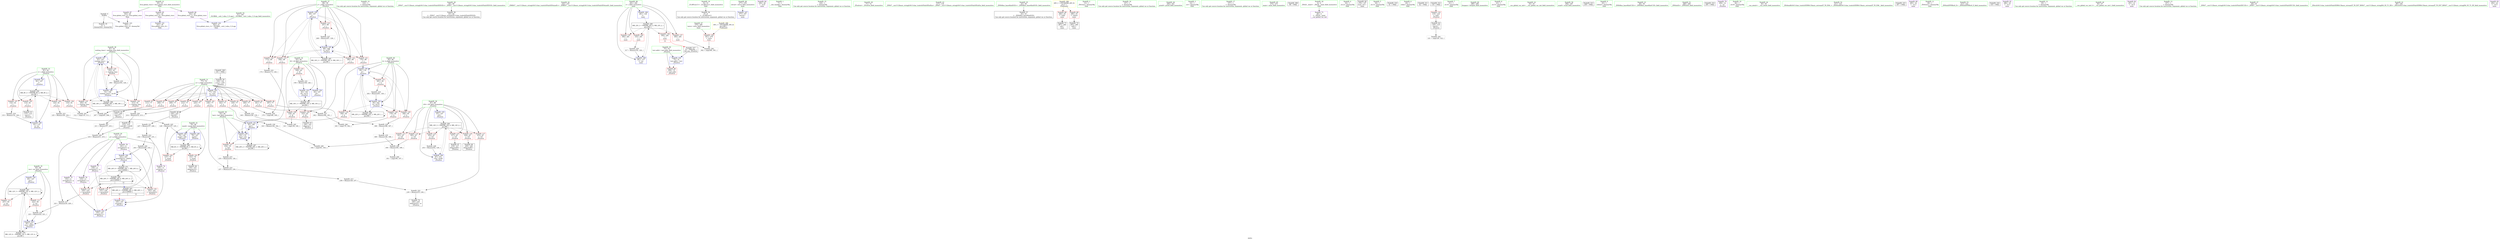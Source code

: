 digraph "SVFG" {
	label="SVFG";

	Node0x55a5a6b3cff0 [shape=record,color=grey,label="{NodeID: 0\nNullPtr}"];
	Node0x55a5a6b3cff0 -> Node0x55a5a6b5f300[style=solid];
	Node0x55a5a6b3cff0 -> Node0x55a5a6b64c50[style=solid];
	Node0x55a5a6b79730 [shape=record,color=black,label="{NodeID: 263\nMR_12V_3 = PHI(MR_12V_4, MR_12V_2, )\npts\{86 \}\n}"];
	Node0x55a5a6b79730 -> Node0x55a5a6b5e840[style=dashed];
	Node0x55a5a6b79730 -> Node0x55a5a6b5e910[style=dashed];
	Node0x55a5a6b79730 -> Node0x55a5a6b65cc0[style=dashed];
	Node0x55a5a6b79730 -> Node0x55a5a6b79730[style=dashed];
	Node0x55a5a6b79730 -> Node0x55a5a6b7be30[style=dashed];
	Node0x55a5a6b5dce0 [shape=record,color=red,label="{NodeID: 97\n206\<--77\n\<--n\n_Z5solvei\n}"];
	Node0x55a5a6b5dce0 -> Node0x55a5a6b6c6b0[style=solid];
	Node0x55a5a6b5bd60 [shape=record,color=green,label="{NodeID: 14\n122\<--1\n\<--dummyObj\nCan only get source location for instruction, argument, global var or function.}"];
	Node0x55a5a6b5e840 [shape=record,color=red,label="{NodeID: 111\n222\<--85\n\<--res\n_Z5solvei\n}"];
	Node0x55a5a6b5e840 -> Node0x55a5a6b69e30[style=solid];
	Node0x55a5a6b5ca80 [shape=record,color=green,label="{NodeID: 28\n64\<--68\n_ZNSt7__cxx1112basic_stringIcSt11char_traitsIcESaIcEED1Ev\<--_ZNSt7__cxx1112basic_stringIcSt11char_traitsIcESaIcEED1Ev_field_insensitive\n}"];
	Node0x55a5a6b5ca80 -> Node0x55a5a6b5f600[style=solid];
	Node0x55a5a6b63d50 [shape=record,color=red,label="{NodeID: 125\n205\<--91\n\<--waiting_time\n_Z5solvei\n}"];
	Node0x55a5a6b63d50 -> Node0x55a5a6b6c6b0[style=solid];
	Node0x55a5a6b5d670 [shape=record,color=green,label="{NodeID: 42\n102\<--103\n_ZNKSt7__cxx1112basic_stringIcSt11char_traitsIcESaIcEE4sizeEv\<--_ZNKSt7__cxx1112basic_stringIcSt11char_traitsIcESaIcEE4sizeEv_field_insensitive\n}"];
	Node0x55a5a6b6a730 [shape=record,color=grey,label="{NodeID: 222\n239 = Binary(233, 238, )\n}"];
	Node0x55a5a6b6a730 -> Node0x55a5a6b5fff0[style=solid];
	Node0x55a5a6b648b0 [shape=record,color=red,label="{NodeID: 139\n306\<--281\n\<--i\nmain\n}"];
	Node0x55a5a6b5f400 [shape=record,color=black,label="{NodeID: 56\n9\<--8\n\<--_Z1sB5cxx11\nCan only get source location for instruction, argument, global var or function.}"];
	Node0x55a5a6b6bc30 [shape=record,color=grey,label="{NodeID: 236\n190 = Binary(185, 189, )\n}"];
	Node0x55a5a6b6bc30 -> Node0x55a5a6b6c830[style=solid];
	Node0x55a5a6b654a0 [shape=record,color=blue,label="{NodeID: 153\n155\<--157\narrayidx15\<--\n_Z5solvei\n}"];
	Node0x55a5a6b654a0 -> Node0x55a5a6b7bd40[style=dashed];
	Node0x55a5a6b5fff0 [shape=record,color=black,label="{NodeID: 70\n240\<--239\nidxprom52\<--or\n_Z5solvei\n}"];
	Node0x55a5a6b75630 [shape=record,color=black,label="{NodeID: 250\nMR_8V_3 = PHI(MR_8V_4, MR_8V_2, )\npts\{82 \}\n}"];
	Node0x55a5a6b75630 -> Node0x55a5a6b5e290[style=dashed];
	Node0x55a5a6b75630 -> Node0x55a5a6b5e360[style=dashed];
	Node0x55a5a6b75630 -> Node0x55a5a6b5e430[style=dashed];
	Node0x55a5a6b75630 -> Node0x55a5a6b5e500[style=dashed];
	Node0x55a5a6b75630 -> Node0x55a5a6b65160[style=dashed];
	Node0x55a5a6b66000 [shape=record,color=blue,label="{NodeID: 167\n277\<--107\nretval\<--\nmain\n}"];
	Node0x55a5a6b60b50 [shape=record,color=purple,label="{NodeID: 84\n294\<--26\n\<--.str.6\nmain\n}"];
	Node0x55a5a6b4cbb0 [shape=record,color=green,label="{NodeID: 1\n7\<--1\n__dso_handle\<--dummyObj\nGlob }"];
	Node0x55a5a6b79c30 [shape=record,color=black,label="{NodeID: 264\nMR_14V_3 = PHI(MR_14V_4, MR_14V_2, )\npts\{88 \}\n}"];
	Node0x55a5a6b79c30 -> Node0x55a5a6b5e9e0[style=dashed];
	Node0x55a5a6b79c30 -> Node0x55a5a6b5eab0[style=dashed];
	Node0x55a5a6b79c30 -> Node0x55a5a6b5eb80[style=dashed];
	Node0x55a5a6b79c30 -> Node0x55a5a6b63600[style=dashed];
	Node0x55a5a6b79c30 -> Node0x55a5a6b636d0[style=dashed];
	Node0x55a5a6b79c30 -> Node0x55a5a6b637a0[style=dashed];
	Node0x55a5a6b79c30 -> Node0x55a5a6b65f30[style=dashed];
	Node0x55a5a6b5ddb0 [shape=record,color=red,label="{NodeID: 98\n209\<--77\n\<--n\n_Z5solvei\n}"];
	Node0x55a5a6b5ddb0 -> Node0x55a5a6b5fbe0[style=solid];
	Node0x55a5a6b5bdf0 [shape=record,color=green,label="{NodeID: 15\n126\<--1\n\<--dummyObj\nCan only get source location for instruction, argument, global var or function.}"];
	Node0x55a5a6b5e910 [shape=record,color=red,label="{NodeID: 112\n257\<--85\n\<--res\n_Z5solvei\n}"];
	Node0x55a5a6b5cb80 [shape=record,color=green,label="{NodeID: 29\n71\<--72\n_Z5solvei\<--_Z5solvei_field_insensitive\n}"];
	Node0x55a5a6b63e20 [shape=record,color=red,label="{NodeID: 126\n213\<--91\n\<--waiting_time\n_Z5solvei\n}"];
	Node0x55a5a6b63e20 -> Node0x55a5a6b6a430[style=solid];
	Node0x55a5a6b5d770 [shape=record,color=green,label="{NodeID: 43\n117\<--118\n_ZNSt7__cxx1112basic_stringIcSt11char_traitsIcESaIcEEixEm\<--_ZNSt7__cxx1112basic_stringIcSt11char_traitsIcESaIcEEixEm_field_insensitive\n}"];
	Node0x55a5a6b6a8b0 [shape=record,color=grey,label="{NodeID: 223\n125 = Binary(126, 124, )\n}"];
	Node0x55a5a6b6a8b0 -> Node0x55a5a6b6abb0[style=solid];
	Node0x55a5a6b64980 [shape=record,color=red,label="{NodeID: 140\n316\<--281\n\<--i\nmain\n}"];
	Node0x55a5a6b64980 -> Node0x55a5a6b6b1b0[style=solid];
	Node0x55a5a6b5f500 [shape=record,color=black,label="{NodeID: 57\n42\<--43\n\<--_ZNSt8ios_base4InitD1Ev\nCan only get source location for instruction, argument, global var or function.}"];
	Node0x55a5a6b6bdb0 [shape=record,color=grey,label="{NodeID: 237\n182 = Binary(180, 181, )\n}"];
	Node0x55a5a6b6bdb0 -> Node0x55a5a6b6cb30[style=solid];
	Node0x55a5a6b65570 [shape=record,color=blue,label="{NodeID: 154\n85\<--147\nres\<--\n_Z5solvei\n}"];
	Node0x55a5a6b65570 -> Node0x55a5a6b79730[style=dashed];
	Node0x55a5a6b600c0 [shape=record,color=black,label="{NodeID: 71\n287\<--284\ncall\<--\nmain\n}"];
	Node0x55a5a6b660d0 [shape=record,color=blue,label="{NodeID: 168\n281\<--126\ni\<--\nmain\n}"];
	Node0x55a5a6b660d0 -> Node0x55a5a6b74c30[style=dashed];
	Node0x55a5a6b60c20 [shape=record,color=purple,label="{NodeID: 85\n341\<--29\nllvm.global_ctors_0\<--llvm.global_ctors\nGlob }"];
	Node0x55a5a6b60c20 -> Node0x55a5a6b64a50[style=solid];
	Node0x55a5a6b3d990 [shape=record,color=green,label="{NodeID: 2\n13\<--1\n_ZSt3cin\<--dummyObj\nGlob }"];
	Node0x55a5a6b7a130 [shape=record,color=black,label="{NodeID: 265\nMR_16V_2 = PHI(MR_16V_4, MR_16V_1, )\npts\{90 \}\n}"];
	Node0x55a5a6b7a130 -> Node0x55a5a6b65710[style=dashed];
	Node0x55a5a6b5de80 [shape=record,color=red,label="{NodeID: 99\n212\<--77\n\<--n\n_Z5solvei\n}"];
	Node0x55a5a6b5de80 -> Node0x55a5a6b6a430[style=solid];
	Node0x55a5a6b5be80 [shape=record,color=green,label="{NodeID: 16\n147\<--1\n\<--dummyObj\nCan only get source location for instruction, argument, global var or function.}"];
	Node0x55a5a6b5e9e0 [shape=record,color=red,label="{NodeID: 113\n161\<--87\n\<--i16\n_Z5solvei\n}"];
	Node0x55a5a6b5e9e0 -> Node0x55a5a6b6c230[style=solid];
	Node0x55a5a6b5cc80 [shape=record,color=green,label="{NodeID: 30\n75\<--76\ntest.addr\<--test.addr_field_insensitive\n_Z5solvei\n}"];
	Node0x55a5a6b5cc80 -> Node0x55a5a6b610c0[style=solid];
	Node0x55a5a6b5cc80 -> Node0x55a5a6b64d50[style=solid];
	Node0x55a5a6b62280 [shape=record,color=grey,label="{NodeID: 210\n174 = Binary(173, 126, )\n}"];
	Node0x55a5a6b62280 -> Node0x55a5a6b658b0[style=solid];
	Node0x55a5a6b63ef0 [shape=record,color=red,label="{NodeID: 127\n234\<--93\n\<--last\n_Z5solvei\n}"];
	Node0x55a5a6b63ef0 -> Node0x55a5a6b69cb0[style=solid];
	Node0x55a5a6b5d870 [shape=record,color=green,label="{NodeID: 44\n260\<--261\nprintf\<--printf_field_insensitive\n}"];
	Node0x55a5a6b6aa30 [shape=record,color=grey,label="{NodeID: 224\n243 = Binary(242, 232, )\n}"];
	Node0x55a5a6b6aa30 -> Node0x55a5a6b65d90[style=solid];
	Node0x55a5a6b64a50 [shape=record,color=blue,label="{NodeID: 141\n341\<--30\nllvm.global_ctors_0\<--\nGlob }"];
	Node0x55a5a6b5f600 [shape=record,color=black,label="{NodeID: 58\n63\<--64\n\<--_ZNSt7__cxx1112basic_stringIcSt11char_traitsIcESaIcEED1Ev\nCan only get source location for instruction, argument, global var or function.}"];
	Node0x55a5a6b6bf30 [shape=record,color=grey,label="{NodeID: 238\n302 = cmp(300, 301, )\n}"];
	Node0x55a5a6b65640 [shape=record,color=blue,label="{NodeID: 155\n87\<--107\ni16\<--\n_Z5solvei\n}"];
	Node0x55a5a6b65640 -> Node0x55a5a6b79c30[style=dashed];
	Node0x55a5a6b60190 [shape=record,color=black,label="{NodeID: 72\n293\<--290\ncall1\<--\nmain\n}"];
	Node0x55a5a6b661a0 [shape=record,color=blue,label="{NodeID: 169\n281\<--317\ni\<--inc\nmain\n}"];
	Node0x55a5a6b661a0 -> Node0x55a5a6b74c30[style=dashed];
	Node0x55a5a6b60d20 [shape=record,color=purple,label="{NodeID: 86\n342\<--29\nllvm.global_ctors_1\<--llvm.global_ctors\nGlob }"];
	Node0x55a5a6b60d20 -> Node0x55a5a6b64b50[style=solid];
	Node0x55a5a6b3da20 [shape=record,color=green,label="{NodeID: 3\n14\<--1\n.str\<--dummyObj\nGlob }"];
	Node0x55a5a6b7a630 [shape=record,color=black,label="{NodeID: 266\nMR_18V_2 = PHI(MR_18V_3, MR_18V_1, )\npts\{92 \}\n}"];
	Node0x55a5a6b7a630 -> Node0x55a5a6b657e0[style=dashed];
	Node0x55a5a6b7a630 -> Node0x55a5a6b7a630[style=dashed];
	Node0x55a5a6b5df50 [shape=record,color=red,label="{NodeID: 100\n225\<--77\n\<--n\n_Z5solvei\n}"];
	Node0x55a5a6b5df50 -> Node0x55a5a6b5fe50[style=solid];
	Node0x55a5a6b5bf80 [shape=record,color=green,label="{NodeID: 17\n157\<--1\n\<--dummyObj\nCan only get source location for instruction, argument, global var or function.}"];
	Node0x55a5a6b5eab0 [shape=record,color=red,label="{NodeID: 114\n185\<--87\n\<--i16\n_Z5solvei\n}"];
	Node0x55a5a6b5eab0 -> Node0x55a5a6b6bc30[style=solid];
	Node0x55a5a6b5cd50 [shape=record,color=green,label="{NodeID: 31\n77\<--78\nn\<--n_field_insensitive\n_Z5solvei\n}"];
	Node0x55a5a6b5cd50 -> Node0x55a5a6b61190[style=solid];
	Node0x55a5a6b5cd50 -> Node0x55a5a6b61260[style=solid];
	Node0x55a5a6b5cd50 -> Node0x55a5a6b61330[style=solid];
	Node0x55a5a6b5cd50 -> Node0x55a5a6b61400[style=solid];
	Node0x55a5a6b5cd50 -> Node0x55a5a6b614d0[style=solid];
	Node0x55a5a6b5cd50 -> Node0x55a5a6b5dc10[style=solid];
	Node0x55a5a6b5cd50 -> Node0x55a5a6b5dce0[style=solid];
	Node0x55a5a6b5cd50 -> Node0x55a5a6b5ddb0[style=solid];
	Node0x55a5a6b5cd50 -> Node0x55a5a6b5de80[style=solid];
	Node0x55a5a6b5cd50 -> Node0x55a5a6b5df50[style=solid];
	Node0x55a5a6b5cd50 -> Node0x55a5a6b5e020[style=solid];
	Node0x55a5a6b5cd50 -> Node0x55a5a6b64e20[style=solid];
	Node0x55a5a6b62400 [shape=record,color=grey,label="{NodeID: 211\n227 = Binary(157, 226, )\n}"];
	Node0x55a5a6b62400 -> Node0x55a5a6b69830[style=solid];
	Node0x55a5a6b63fc0 [shape=record,color=red,label="{NodeID: 128\n179\<--95\n\<--k\n_Z5solvei\n}"];
	Node0x55a5a6b63fc0 -> Node0x55a5a6b6cb30[style=solid];
	Node0x55a5a6b5d970 [shape=record,color=green,label="{NodeID: 45\n274\<--275\nmain\<--main_field_insensitive\n}"];
	Node0x55a5a6871b10 [shape=record,color=black,label="{NodeID: 308\n98 = PHI()\n}"];
	Node0x55a5a6b6abb0 [shape=record,color=grey,label="{NodeID: 225\n128 = Binary(127, 125, )\n}"];
	Node0x55a5a6b6abb0 -> Node0x55a5a6b65090[style=solid];
	Node0x55a5a6b64b50 [shape=record,color=blue,label="{NodeID: 142\n342\<--31\nllvm.global_ctors_1\<--_GLOBAL__sub_I_sdya_3_0.cpp\nGlob }"];
	Node0x55a5a6b5f700 [shape=record,color=black,label="{NodeID: 59\n104\<--101\nconv\<--call1\n_Z5solvei\n}"];
	Node0x55a5a6b5f700 -> Node0x55a5a6b64e20[style=solid];
	Node0x55a5a6b6c0b0 [shape=record,color=grey,label="{NodeID: 239\n170 = cmp(168, 169, )\n}"];
	Node0x55a5a6b65710 [shape=record,color=blue,label="{NodeID: 156\n89\<--107\nj\<--\n_Z5solvei\n}"];
	Node0x55a5a6b65710 -> Node0x55a5a6b63870[style=dashed];
	Node0x55a5a6b65710 -> Node0x55a5a6b63940[style=dashed];
	Node0x55a5a6b65710 -> Node0x55a5a6b63a10[style=dashed];
	Node0x55a5a6b65710 -> Node0x55a5a6b63ae0[style=dashed];
	Node0x55a5a6b65710 -> Node0x55a5a6b63bb0[style=dashed];
	Node0x55a5a6b65710 -> Node0x55a5a6b65e60[style=dashed];
	Node0x55a5a6b65710 -> Node0x55a5a6b7a130[style=dashed];
	Node0x55a5a6b60260 [shape=record,color=purple,label="{NodeID: 73\n40\<--4\n\<--_ZStL8__ioinit\n__cxx_global_var_init\n}"];
	Node0x55a5a6b60e20 [shape=record,color=purple,label="{NodeID: 87\n343\<--29\nllvm.global_ctors_2\<--llvm.global_ctors\nGlob }"];
	Node0x55a5a6b60e20 -> Node0x55a5a6b64c50[style=solid];
	Node0x55a5a6b4d420 [shape=record,color=green,label="{NodeID: 4\n16\<--1\n.str.2\<--dummyObj\nGlob }"];
	Node0x55a5a6b7ab30 [shape=record,color=black,label="{NodeID: 267\nMR_20V_2 = PHI(MR_20V_3, MR_20V_1, )\npts\{94 \}\n}"];
	Node0x55a5a6b7ab30 -> Node0x55a5a6b658b0[style=dashed];
	Node0x55a5a6b7ab30 -> Node0x55a5a6b7ab30[style=dashed];
	Node0x55a5a6b5e020 [shape=record,color=red,label="{NodeID: 101\n236\<--77\n\<--n\n_Z5solvei\n}"];
	Node0x55a5a6b5e020 -> Node0x55a5a6b69b30[style=solid];
	Node0x55a5a6b5c080 [shape=record,color=green,label="{NodeID: 18\n4\<--6\n_ZStL8__ioinit\<--_ZStL8__ioinit_field_insensitive\nGlob }"];
	Node0x55a5a6b5c080 -> Node0x55a5a6b60260[style=solid];
	Node0x55a5a6b5eb80 [shape=record,color=red,label="{NodeID: 115\n217\<--87\n\<--i16\n_Z5solvei\n}"];
	Node0x55a5a6b5eb80 -> Node0x55a5a6b5fd80[style=solid];
	Node0x55a5a6b5ce20 [shape=record,color=green,label="{NodeID: 32\n79\<--80\nmask\<--mask_field_insensitive\n_Z5solvei\n}"];
	Node0x55a5a6b5ce20 -> Node0x55a5a6b5e0f0[style=solid];
	Node0x55a5a6b5ce20 -> Node0x55a5a6b5e1c0[style=solid];
	Node0x55a5a6b5ce20 -> Node0x55a5a6b64ef0[style=solid];
	Node0x55a5a6b5ce20 -> Node0x55a5a6b65090[style=solid];
	Node0x55a5a6b69830 [shape=record,color=grey,label="{NodeID: 212\n232 = Binary(227, 231, )\n}"];
	Node0x55a5a6b69830 -> Node0x55a5a6b6aa30[style=solid];
	Node0x55a5a6b64090 [shape=record,color=red,label="{NodeID: 129\n186\<--95\n\<--k\n_Z5solvei\n}"];
	Node0x55a5a6b64090 -> Node0x55a5a6b6b930[style=solid];
	Node0x55a5a6b5da70 [shape=record,color=green,label="{NodeID: 46\n277\<--278\nretval\<--retval_field_insensitive\nmain\n}"];
	Node0x55a5a6b5da70 -> Node0x55a5a6b66000[style=solid];
	Node0x55a5a6b8aac0 [shape=record,color=black,label="{NodeID: 309\n101 = PHI()\n}"];
	Node0x55a5a6b8aac0 -> Node0x55a5a6b5f700[style=solid];
	Node0x55a5a6b6ad30 [shape=record,color=grey,label="{NodeID: 226\n216 = Binary(211, 215, )\n}"];
	Node0x55a5a6b6ad30 -> Node0x55a5a6b69fb0[style=solid];
	Node0x55a5a6b64c50 [shape=record,color=blue, style = dotted,label="{NodeID: 143\n343\<--3\nllvm.global_ctors_2\<--dummyVal\nGlob }"];
	Node0x55a5a6b5f7d0 [shape=record,color=black,label="{NodeID: 60\n276\<--107\nmain_ret\<--\nmain\n}"];
	Node0x55a5a6b6c230 [shape=record,color=grey,label="{NodeID: 240\n164 = cmp(161, 163, )\n}"];
	Node0x55a5a6b657e0 [shape=record,color=blue,label="{NodeID: 157\n91\<--107\nwaiting_time\<--\n_Z5solvei\n}"];
	Node0x55a5a6b657e0 -> Node0x55a5a6b63c80[style=dashed];
	Node0x55a5a6b657e0 -> Node0x55a5a6b63d50[style=dashed];
	Node0x55a5a6b657e0 -> Node0x55a5a6b63e20[style=dashed];
	Node0x55a5a6b657e0 -> Node0x55a5a6b657e0[style=dashed];
	Node0x55a5a6b657e0 -> Node0x55a5a6b65a50[style=dashed];
	Node0x55a5a6b657e0 -> Node0x55a5a6b7a630[style=dashed];
	Node0x55a5a6b60330 [shape=record,color=purple,label="{NodeID: 74\n145\<--11\narrayidx\<--p\n_Z5solvei\n}"];
	Node0x55a5a6b60330 -> Node0x55a5a6b65300[style=solid];
	Node0x55a5a6b60f20 [shape=record,color=red,label="{NodeID: 88\n284\<--20\n\<--stdin\nmain\n}"];
	Node0x55a5a6b60f20 -> Node0x55a5a6b600c0[style=solid];
	Node0x55a5a6b4d4b0 [shape=record,color=green,label="{NodeID: 5\n18\<--1\n.str.3\<--dummyObj\nGlob }"];
	Node0x55a5a6b7b030 [shape=record,color=black,label="{NodeID: 268\nMR_22V_2 = PHI(MR_22V_3, MR_22V_1, )\npts\{96 \}\n}"];
	Node0x55a5a6b7b030 -> Node0x55a5a6b65980[style=dashed];
	Node0x55a5a6b7b030 -> Node0x55a5a6b7b030[style=dashed];
	Node0x55a5a6b5e0f0 [shape=record,color=red,label="{NodeID: 102\n127\<--79\n\<--mask\n_Z5solvei\n}"];
	Node0x55a5a6b5e0f0 -> Node0x55a5a6b6abb0[style=solid];
	Node0x55a5a6b5c180 [shape=record,color=green,label="{NodeID: 19\n8\<--10\n_Z1sB5cxx11\<--_Z1sB5cxx11_field_insensitive\nGlob }"];
	Node0x55a5a6b5c180 -> Node0x55a5a6b5f400[style=solid];
	Node0x55a5a6b63600 [shape=record,color=red,label="{NodeID: 116\n228\<--87\n\<--i16\n_Z5solvei\n}"];
	Node0x55a5a6b63600 -> Node0x55a5a6b5ff20[style=solid];
	Node0x55a5a6b5cef0 [shape=record,color=green,label="{NodeID: 33\n81\<--82\ni\<--i_field_insensitive\n_Z5solvei\n}"];
	Node0x55a5a6b5cef0 -> Node0x55a5a6b5e290[style=solid];
	Node0x55a5a6b5cef0 -> Node0x55a5a6b5e360[style=solid];
	Node0x55a5a6b5cef0 -> Node0x55a5a6b5e430[style=solid];
	Node0x55a5a6b5cef0 -> Node0x55a5a6b5e500[style=solid];
	Node0x55a5a6b5cef0 -> Node0x55a5a6b64fc0[style=solid];
	Node0x55a5a6b5cef0 -> Node0x55a5a6b65160[style=solid];
	Node0x55a5a6b699b0 [shape=record,color=grey,label="{NodeID: 213\n238 = Binary(126, 237, )\n}"];
	Node0x55a5a6b699b0 -> Node0x55a5a6b6a730[style=solid];
	Node0x55a5a6b64160 [shape=record,color=red,label="{NodeID: 130\n196\<--95\n\<--k\n_Z5solvei\n}"];
	Node0x55a5a6b64160 -> Node0x55a5a6b65b20[style=solid];
	Node0x55a5a6b5db40 [shape=record,color=green,label="{NodeID: 47\n279\<--280\ntests\<--tests_field_insensitive\nmain\n}"];
	Node0x55a5a6b5db40 -> Node0x55a5a6b64640[style=solid];
	Node0x55a5a6b8ba90 [shape=record,color=black,label="{NodeID: 310\n41 = PHI()\n}"];
	Node0x55a5a6b6aeb0 [shape=record,color=grey,label="{NodeID: 227\n248 = Binary(247, 126, )\n}"];
	Node0x55a5a6b6aeb0 -> Node0x55a5a6b65e60[style=solid];
	Node0x55a5a6b64d50 [shape=record,color=blue,label="{NodeID: 144\n75\<--74\ntest.addr\<--test\n_Z5solvei\n}"];
	Node0x55a5a6b64d50 -> Node0x55a5a6b610c0[style=dashed];
	Node0x55a5a6b5f8a0 [shape=record,color=black,label="{NodeID: 61\n115\<--114\nconv2\<--\n_Z5solvei\n}"];
	Node0x55a5a6b6c3b0 [shape=record,color=grey,label="{NodeID: 241\n112 = cmp(110, 111, )\n}"];
	Node0x55a5a6b658b0 [shape=record,color=blue,label="{NodeID: 158\n93\<--174\nlast\<--sub\n_Z5solvei\n}"];
	Node0x55a5a6b658b0 -> Node0x55a5a6b63ef0[style=dashed];
	Node0x55a5a6b658b0 -> Node0x55a5a6b658b0[style=dashed];
	Node0x55a5a6b658b0 -> Node0x55a5a6b65b20[style=dashed];
	Node0x55a5a6b658b0 -> Node0x55a5a6b7ab30[style=dashed];
	Node0x55a5a6b60400 [shape=record,color=purple,label="{NodeID: 75\n155\<--11\narrayidx15\<--p\n_Z5solvei\n}"];
	Node0x55a5a6b60400 -> Node0x55a5a6b654a0[style=solid];
	Node0x55a5a6b60ff0 [shape=record,color=red,label="{NodeID: 89\n290\<--25\n\<--stdout\nmain\n}"];
	Node0x55a5a6b60ff0 -> Node0x55a5a6b60190[style=solid];
	Node0x55a5a6b4d540 [shape=record,color=green,label="{NodeID: 6\n20\<--1\nstdin\<--dummyObj\nGlob }"];
	Node0x55a5a6b7bd40 [shape=record,color=black,label="{NodeID: 269\nMR_24V_5 = PHI(MR_24V_6, MR_24V_4, )\npts\{120000 \}\n|{|<s6>12}}"];
	Node0x55a5a6b7bd40 -> Node0x55a5a6b643d0[style=dashed];
	Node0x55a5a6b7bd40 -> Node0x55a5a6b644a0[style=dashed];
	Node0x55a5a6b7bd40 -> Node0x55a5a6b64570[style=dashed];
	Node0x55a5a6b7bd40 -> Node0x55a5a6b65d90[style=dashed];
	Node0x55a5a6b7bd40 -> Node0x55a5a6b7bd40[style=dashed];
	Node0x55a5a6b7bd40 -> Node0x55a5a6b7c330[style=dashed];
	Node0x55a5a6b7bd40:s6 -> Node0x55a5a6b74730[style=dashed,color=blue];
	Node0x55a5a6b5e1c0 [shape=record,color=red,label="{NodeID: 103\n153\<--79\n\<--mask\n_Z5solvei\n}"];
	Node0x55a5a6b5e1c0 -> Node0x55a5a6b5fb10[style=solid];
	Node0x55a5a6b5c280 [shape=record,color=green,label="{NodeID: 20\n11\<--12\np\<--p_field_insensitive\nGlob }"];
	Node0x55a5a6b5c280 -> Node0x55a5a6b60330[style=solid];
	Node0x55a5a6b5c280 -> Node0x55a5a6b60400[style=solid];
	Node0x55a5a6b5c280 -> Node0x55a5a6b604d0[style=solid];
	Node0x55a5a6b5c280 -> Node0x55a5a6b605a0[style=solid];
	Node0x55a5a6b5c280 -> Node0x55a5a6b60670[style=solid];
	Node0x55a5a6b636d0 [shape=record,color=red,label="{NodeID: 117\n233\<--87\n\<--i16\n_Z5solvei\n}"];
	Node0x55a5a6b636d0 -> Node0x55a5a6b6a730[style=solid];
	Node0x55a5a6b5cfc0 [shape=record,color=green,label="{NodeID: 34\n83\<--84\ni6\<--i6_field_insensitive\n_Z5solvei\n}"];
	Node0x55a5a6b5cfc0 -> Node0x55a5a6b5e5d0[style=solid];
	Node0x55a5a6b5cfc0 -> Node0x55a5a6b5e6a0[style=solid];
	Node0x55a5a6b5cfc0 -> Node0x55a5a6b5e770[style=solid];
	Node0x55a5a6b5cfc0 -> Node0x55a5a6b65230[style=solid];
	Node0x55a5a6b5cfc0 -> Node0x55a5a6b653d0[style=solid];
	Node0x55a5a6b69b30 [shape=record,color=grey,label="{NodeID: 214\n237 = Binary(235, 236, )\n}"];
	Node0x55a5a6b69b30 -> Node0x55a5a6b699b0[style=solid];
	Node0x55a5a6b64230 [shape=record,color=red,label="{NodeID: 131\n201\<--95\n\<--k\n_Z5solvei\n}"];
	Node0x55a5a6b64230 -> Node0x55a5a6b6a130[style=solid];
	Node0x55a5a6b5ec30 [shape=record,color=green,label="{NodeID: 48\n281\<--282\ni\<--i_field_insensitive\nmain\n}"];
	Node0x55a5a6b5ec30 -> Node0x55a5a6b64710[style=solid];
	Node0x55a5a6b5ec30 -> Node0x55a5a6b647e0[style=solid];
	Node0x55a5a6b5ec30 -> Node0x55a5a6b648b0[style=solid];
	Node0x55a5a6b5ec30 -> Node0x55a5a6b64980[style=solid];
	Node0x55a5a6b5ec30 -> Node0x55a5a6b660d0[style=solid];
	Node0x55a5a6b5ec30 -> Node0x55a5a6b661a0[style=solid];
	Node0x55a5a6b8bb60 [shape=record,color=black,label="{NodeID: 311\n62 = PHI()\n}"];
	Node0x55a5a6b6b030 [shape=record,color=grey,label="{NodeID: 228\n253 = Binary(252, 126, )\n}"];
	Node0x55a5a6b6b030 -> Node0x55a5a6b65f30[style=solid];
	Node0x55a5a6b64e20 [shape=record,color=blue,label="{NodeID: 145\n77\<--104\nn\<--conv\n_Z5solvei\n}"];
	Node0x55a5a6b64e20 -> Node0x55a5a6b61190[style=dashed];
	Node0x55a5a6b64e20 -> Node0x55a5a6b61260[style=dashed];
	Node0x55a5a6b64e20 -> Node0x55a5a6b61330[style=dashed];
	Node0x55a5a6b64e20 -> Node0x55a5a6b61400[style=dashed];
	Node0x55a5a6b64e20 -> Node0x55a5a6b614d0[style=dashed];
	Node0x55a5a6b64e20 -> Node0x55a5a6b5dc10[style=dashed];
	Node0x55a5a6b64e20 -> Node0x55a5a6b5dce0[style=dashed];
	Node0x55a5a6b64e20 -> Node0x55a5a6b5ddb0[style=dashed];
	Node0x55a5a6b64e20 -> Node0x55a5a6b5de80[style=dashed];
	Node0x55a5a6b64e20 -> Node0x55a5a6b5df50[style=dashed];
	Node0x55a5a6b64e20 -> Node0x55a5a6b5e020[style=dashed];
	Node0x55a5a6b5f970 [shape=record,color=black,label="{NodeID: 62\n120\<--119\nconv4\<--\n_Z5solvei\n}"];
	Node0x55a5a6b5f970 -> Node0x55a5a6b6c530[style=solid];
	Node0x55a5a6b6c530 [shape=record,color=grey,label="{NodeID: 242\n121 = cmp(120, 122, )\n}"];
	Node0x55a5a6b65980 [shape=record,color=blue,label="{NodeID: 159\n95\<--176\nk\<--\n_Z5solvei\n}"];
	Node0x55a5a6b65980 -> Node0x55a5a6b63fc0[style=dashed];
	Node0x55a5a6b65980 -> Node0x55a5a6b64090[style=dashed];
	Node0x55a5a6b65980 -> Node0x55a5a6b64160[style=dashed];
	Node0x55a5a6b65980 -> Node0x55a5a6b64230[style=dashed];
	Node0x55a5a6b65980 -> Node0x55a5a6b65980[style=dashed];
	Node0x55a5a6b65980 -> Node0x55a5a6b65bf0[style=dashed];
	Node0x55a5a6b65980 -> Node0x55a5a6b7b030[style=dashed];
	Node0x55a5a6b604d0 [shape=record,color=purple,label="{NodeID: 76\n219\<--11\narrayidx41\<--p\n_Z5solvei\n}"];
	Node0x55a5a6b604d0 -> Node0x55a5a6b643d0[style=solid];
	Node0x55a5a6b610c0 [shape=record,color=red,label="{NodeID: 90\n256\<--75\n\<--test.addr\n_Z5solvei\n}"];
	Node0x55a5a6b4d5d0 [shape=record,color=green,label="{NodeID: 7\n21\<--1\n.str.4\<--dummyObj\nGlob }"];
	Node0x55a5a6b7be30 [shape=record,color=black,label="{NodeID: 270\nMR_12V_6 = PHI(MR_12V_5, MR_12V_4, )\npts\{86 \}\n}"];
	Node0x55a5a6b7be30 -> Node0x55a5a6b5e840[style=dashed];
	Node0x55a5a6b7be30 -> Node0x55a5a6b65cc0[style=dashed];
	Node0x55a5a6b7be30 -> Node0x55a5a6b79730[style=dashed];
	Node0x55a5a6b7be30 -> Node0x55a5a6b7be30[style=dashed];
	Node0x55a5a6b5e290 [shape=record,color=red,label="{NodeID: 104\n110\<--81\n\<--i\n_Z5solvei\n}"];
	Node0x55a5a6b5e290 -> Node0x55a5a6b6c3b0[style=solid];
	Node0x55a5a6b5c380 [shape=record,color=green,label="{NodeID: 21\n29\<--33\nllvm.global_ctors\<--llvm.global_ctors_field_insensitive\nGlob }"];
	Node0x55a5a6b5c380 -> Node0x55a5a6b60c20[style=solid];
	Node0x55a5a6b5c380 -> Node0x55a5a6b60d20[style=solid];
	Node0x55a5a6b5c380 -> Node0x55a5a6b60e20[style=solid];
	Node0x55a5a6b637a0 [shape=record,color=red,label="{NodeID: 118\n252\<--87\n\<--i16\n_Z5solvei\n}"];
	Node0x55a5a6b637a0 -> Node0x55a5a6b6b030[style=solid];
	Node0x55a5a6b5d090 [shape=record,color=green,label="{NodeID: 35\n85\<--86\nres\<--res_field_insensitive\n_Z5solvei\n}"];
	Node0x55a5a6b5d090 -> Node0x55a5a6b5e840[style=solid];
	Node0x55a5a6b5d090 -> Node0x55a5a6b5e910[style=solid];
	Node0x55a5a6b5d090 -> Node0x55a5a6b65570[style=solid];
	Node0x55a5a6b5d090 -> Node0x55a5a6b65cc0[style=solid];
	Node0x55a5a6b69cb0 [shape=record,color=grey,label="{NodeID: 215\n235 = Binary(234, 126, )\n}"];
	Node0x55a5a6b69cb0 -> Node0x55a5a6b69b30[style=solid];
	Node0x55a5a6b64300 [shape=record,color=red,label="{NodeID: 132\n119\<--116\n\<--call3\n_Z5solvei\n}"];
	Node0x55a5a6b64300 -> Node0x55a5a6b5f970[style=solid];
	Node0x55a5a6b5ed00 [shape=record,color=green,label="{NodeID: 49\n288\<--289\nfreopen\<--freopen_field_insensitive\n}"];
	Node0x55a5a6b8bc30 [shape=record,color=black,label="{NodeID: 312\n116 = PHI()\n}"];
	Node0x55a5a6b8bc30 -> Node0x55a5a6b64300[style=solid];
	Node0x55a5a6b6b1b0 [shape=record,color=grey,label="{NodeID: 229\n317 = Binary(316, 126, )\n}"];
	Node0x55a5a6b6b1b0 -> Node0x55a5a6b661a0[style=solid];
	Node0x55a5a6b64ef0 [shape=record,color=blue,label="{NodeID: 146\n79\<--107\nmask\<--\n_Z5solvei\n}"];
	Node0x55a5a6b64ef0 -> Node0x55a5a6b75130[style=dashed];
	Node0x55a5a6b5fa40 [shape=record,color=black,label="{NodeID: 63\n144\<--143\nidxprom\<--\n_Z5solvei\n}"];
	Node0x55a5a6b6c6b0 [shape=record,color=grey,label="{NodeID: 243\n207 = cmp(205, 206, )\n}"];
	Node0x55a5a6b65a50 [shape=record,color=blue,label="{NodeID: 160\n91\<--194\nwaiting_time\<--inc30\n_Z5solvei\n}"];
	Node0x55a5a6b65a50 -> Node0x55a5a6b63c80[style=dashed];
	Node0x55a5a6b65a50 -> Node0x55a5a6b63d50[style=dashed];
	Node0x55a5a6b65a50 -> Node0x55a5a6b63e20[style=dashed];
	Node0x55a5a6b65a50 -> Node0x55a5a6b657e0[style=dashed];
	Node0x55a5a6b65a50 -> Node0x55a5a6b65a50[style=dashed];
	Node0x55a5a6b65a50 -> Node0x55a5a6b7a630[style=dashed];
	Node0x55a5a6b605a0 [shape=record,color=purple,label="{NodeID: 77\n230\<--11\narrayidx47\<--p\n_Z5solvei\n}"];
	Node0x55a5a6b605a0 -> Node0x55a5a6b644a0[style=solid];
	Node0x55a5a6b61190 [shape=record,color=red,label="{NodeID: 91\n111\<--77\n\<--n\n_Z5solvei\n}"];
	Node0x55a5a6b61190 -> Node0x55a5a6b6c3b0[style=solid];
	Node0x55a5a6b4d660 [shape=record,color=green,label="{NodeID: 8\n23\<--1\n.str.5\<--dummyObj\nGlob }"];
	Node0x55a5a6b7c330 [shape=record,color=black,label="{NodeID: 271\nMR_24V_8 = PHI(MR_24V_7, MR_24V_6, )\npts\{120000 \}\n}"];
	Node0x55a5a6b7c330 -> Node0x55a5a6b643d0[style=dashed];
	Node0x55a5a6b7c330 -> Node0x55a5a6b644a0[style=dashed];
	Node0x55a5a6b7c330 -> Node0x55a5a6b64570[style=dashed];
	Node0x55a5a6b7c330 -> Node0x55a5a6b65d90[style=dashed];
	Node0x55a5a6b7c330 -> Node0x55a5a6b7bd40[style=dashed];
	Node0x55a5a6b7c330 -> Node0x55a5a6b7c330[style=dashed];
	Node0x55a5a6b5e360 [shape=record,color=red,label="{NodeID: 105\n114\<--81\n\<--i\n_Z5solvei\n}"];
	Node0x55a5a6b5e360 -> Node0x55a5a6b5f8a0[style=solid];
	Node0x55a5a6b5c480 [shape=record,color=green,label="{NodeID: 22\n34\<--35\n__cxx_global_var_init\<--__cxx_global_var_init_field_insensitive\n}"];
	Node0x55a5a6b63870 [shape=record,color=red,label="{NodeID: 119\n168\<--89\n\<--j\n_Z5solvei\n}"];
	Node0x55a5a6b63870 -> Node0x55a5a6b6c0b0[style=solid];
	Node0x55a5a6b5d160 [shape=record,color=green,label="{NodeID: 36\n87\<--88\ni16\<--i16_field_insensitive\n_Z5solvei\n}"];
	Node0x55a5a6b5d160 -> Node0x55a5a6b5e9e0[style=solid];
	Node0x55a5a6b5d160 -> Node0x55a5a6b5eab0[style=solid];
	Node0x55a5a6b5d160 -> Node0x55a5a6b5eb80[style=solid];
	Node0x55a5a6b5d160 -> Node0x55a5a6b63600[style=solid];
	Node0x55a5a6b5d160 -> Node0x55a5a6b636d0[style=solid];
	Node0x55a5a6b5d160 -> Node0x55a5a6b637a0[style=solid];
	Node0x55a5a6b5d160 -> Node0x55a5a6b65640[style=solid];
	Node0x55a5a6b5d160 -> Node0x55a5a6b65f30[style=solid];
	Node0x55a5a6b69e30 [shape=record,color=grey,label="{NodeID: 216\n223 = Binary(222, 221, )\n}"];
	Node0x55a5a6b69e30 -> Node0x55a5a6b65cc0[style=solid];
	Node0x55a5a6b643d0 [shape=record,color=red,label="{NodeID: 133\n220\<--219\n\<--arrayidx41\n_Z5solvei\n}"];
	Node0x55a5a6b643d0 -> Node0x55a5a6b69fb0[style=solid];
	Node0x55a5a6b5ee00 [shape=record,color=green,label="{NodeID: 50\n296\<--297\nscanf\<--scanf_field_insensitive\n}"];
	Node0x55a5a6b8bd90 [shape=record,color=black,label="{NodeID: 313\n259 = PHI()\n}"];
	Node0x55a5a6b6b330 [shape=record,color=grey,label="{NodeID: 230\n163 = Binary(126, 162, )\n}"];
	Node0x55a5a6b6b330 -> Node0x55a5a6b6c230[style=solid];
	Node0x55a5a6b64fc0 [shape=record,color=blue,label="{NodeID: 147\n81\<--107\ni\<--\n_Z5solvei\n}"];
	Node0x55a5a6b64fc0 -> Node0x55a5a6b75630[style=dashed];
	Node0x55a5a6b5fb10 [shape=record,color=black,label="{NodeID: 64\n154\<--153\nidxprom14\<--\n_Z5solvei\n}"];
	Node0x55a5a6b6c830 [shape=record,color=grey,label="{NodeID: 244\n191 = cmp(190, 107, )\n}"];
	Node0x55a5a6b65b20 [shape=record,color=blue,label="{NodeID: 161\n93\<--196\nlast\<--\n_Z5solvei\n}"];
	Node0x55a5a6b65b20 -> Node0x55a5a6b63ef0[style=dashed];
	Node0x55a5a6b65b20 -> Node0x55a5a6b658b0[style=dashed];
	Node0x55a5a6b65b20 -> Node0x55a5a6b65b20[style=dashed];
	Node0x55a5a6b65b20 -> Node0x55a5a6b7ab30[style=dashed];
	Node0x55a5a6b60670 [shape=record,color=purple,label="{NodeID: 78\n241\<--11\narrayidx53\<--p\n_Z5solvei\n}"];
	Node0x55a5a6b60670 -> Node0x55a5a6b64570[style=solid];
	Node0x55a5a6b60670 -> Node0x55a5a6b65d90[style=solid];
	Node0x55a5a6b61260 [shape=record,color=red,label="{NodeID: 92\n139\<--77\n\<--n\n_Z5solvei\n}"];
	Node0x55a5a6b61260 -> Node0x55a5a6b6b630[style=solid];
	Node0x55a5a6b4d6f0 [shape=record,color=green,label="{NodeID: 9\n25\<--1\nstdout\<--dummyObj\nGlob }"];
	Node0x55a5a6b5e430 [shape=record,color=red,label="{NodeID: 106\n124\<--81\n\<--i\n_Z5solvei\n}"];
	Node0x55a5a6b5e430 -> Node0x55a5a6b6a8b0[style=solid];
	Node0x55a5a6b5c580 [shape=record,color=green,label="{NodeID: 23\n38\<--39\n_ZNSt8ios_base4InitC1Ev\<--_ZNSt8ios_base4InitC1Ev_field_insensitive\n}"];
	Node0x55a5a6b7dee0 [shape=record,color=yellow,style=double,label="{NodeID: 286\n26V_1 = ENCHI(MR_26V_0)\npts\{1 \}\nFun[main]}"];
	Node0x55a5a6b7dee0 -> Node0x55a5a6b60f20[style=dashed];
	Node0x55a5a6b7dee0 -> Node0x55a5a6b60ff0[style=dashed];
	Node0x55a5a6b63940 [shape=record,color=red,label="{NodeID: 120\n173\<--89\n\<--j\n_Z5solvei\n}"];
	Node0x55a5a6b63940 -> Node0x55a5a6b62280[style=solid];
	Node0x55a5a6b5d230 [shape=record,color=green,label="{NodeID: 37\n89\<--90\nj\<--j_field_insensitive\n_Z5solvei\n}"];
	Node0x55a5a6b5d230 -> Node0x55a5a6b63870[style=solid];
	Node0x55a5a6b5d230 -> Node0x55a5a6b63940[style=solid];
	Node0x55a5a6b5d230 -> Node0x55a5a6b63a10[style=solid];
	Node0x55a5a6b5d230 -> Node0x55a5a6b63ae0[style=solid];
	Node0x55a5a6b5d230 -> Node0x55a5a6b63bb0[style=solid];
	Node0x55a5a6b5d230 -> Node0x55a5a6b65710[style=solid];
	Node0x55a5a6b5d230 -> Node0x55a5a6b65e60[style=solid];
	Node0x55a5a6b69fb0 [shape=record,color=grey,label="{NodeID: 217\n221 = Binary(216, 220, )\n}"];
	Node0x55a5a6b69fb0 -> Node0x55a5a6b69e30[style=solid];
	Node0x55a5a6b644a0 [shape=record,color=red,label="{NodeID: 134\n231\<--230\n\<--arrayidx47\n_Z5solvei\n}"];
	Node0x55a5a6b644a0 -> Node0x55a5a6b69830[style=solid];
	Node0x55a5a6b5ef00 [shape=record,color=green,label="{NodeID: 51\n308\<--309\n_ZNSolsEi\<--_ZNSolsEi_field_insensitive\n}"];
	Node0x55a5a6b8be60 [shape=record,color=black,label="{NodeID: 314\n295 = PHI()\n}"];
	Node0x55a5a6b6b4b0 [shape=record,color=grey,label="{NodeID: 231\n150 = Binary(149, 126, )\n}"];
	Node0x55a5a6b6b4b0 -> Node0x55a5a6b653d0[style=solid];
	Node0x55a5a6b65090 [shape=record,color=blue,label="{NodeID: 148\n79\<--128\nmask\<--add\n_Z5solvei\n}"];
	Node0x55a5a6b65090 -> Node0x55a5a6b75130[style=dashed];
	Node0x55a5a6b5fbe0 [shape=record,color=black,label="{NodeID: 65\n210\<--209\nconv37\<--\n_Z5solvei\n}"];
	Node0x55a5a6b5fbe0 -> Node0x55a5a6b6a5b0[style=solid];
	Node0x55a5a6b6c9b0 [shape=record,color=grey,label="{NodeID: 245\n141 = cmp(138, 140, )\n}"];
	Node0x55a5a6b65bf0 [shape=record,color=blue,label="{NodeID: 162\n95\<--202\nk\<--inc33\n_Z5solvei\n}"];
	Node0x55a5a6b65bf0 -> Node0x55a5a6b63fc0[style=dashed];
	Node0x55a5a6b65bf0 -> Node0x55a5a6b64090[style=dashed];
	Node0x55a5a6b65bf0 -> Node0x55a5a6b64160[style=dashed];
	Node0x55a5a6b65bf0 -> Node0x55a5a6b64230[style=dashed];
	Node0x55a5a6b65bf0 -> Node0x55a5a6b65980[style=dashed];
	Node0x55a5a6b65bf0 -> Node0x55a5a6b65bf0[style=dashed];
	Node0x55a5a6b65bf0 -> Node0x55a5a6b7b030[style=dashed];
	Node0x55a5a6b60740 [shape=record,color=purple,label="{NodeID: 79\n258\<--14\n\<--.str\n_Z5solvei\n}"];
	Node0x55a5a6b61330 [shape=record,color=red,label="{NodeID: 93\n162\<--77\n\<--n\n_Z5solvei\n}"];
	Node0x55a5a6b61330 -> Node0x55a5a6b6b330[style=solid];
	Node0x55a5a6b4d780 [shape=record,color=green,label="{NodeID: 10\n26\<--1\n.str.6\<--dummyObj\nGlob }"];
	Node0x55a5a6b5e500 [shape=record,color=red,label="{NodeID: 107\n132\<--81\n\<--i\n_Z5solvei\n}"];
	Node0x55a5a6b5e500 -> Node0x55a5a6b6a2b0[style=solid];
	Node0x55a5a6b5c680 [shape=record,color=green,label="{NodeID: 24\n44\<--45\n__cxa_atexit\<--__cxa_atexit_field_insensitive\n}"];
	Node0x55a5a6b63a10 [shape=record,color=red,label="{NodeID: 121\n176\<--89\n\<--j\n_Z5solvei\n}"];
	Node0x55a5a6b63a10 -> Node0x55a5a6b65980[style=solid];
	Node0x55a5a6b5d300 [shape=record,color=green,label="{NodeID: 38\n91\<--92\nwaiting_time\<--waiting_time_field_insensitive\n_Z5solvei\n}"];
	Node0x55a5a6b5d300 -> Node0x55a5a6b63c80[style=solid];
	Node0x55a5a6b5d300 -> Node0x55a5a6b63d50[style=solid];
	Node0x55a5a6b5d300 -> Node0x55a5a6b63e20[style=solid];
	Node0x55a5a6b5d300 -> Node0x55a5a6b657e0[style=solid];
	Node0x55a5a6b5d300 -> Node0x55a5a6b65a50[style=solid];
	Node0x55a5a6b6a130 [shape=record,color=grey,label="{NodeID: 218\n202 = Binary(201, 126, )\n}"];
	Node0x55a5a6b6a130 -> Node0x55a5a6b65bf0[style=solid];
	Node0x55a5a6b64570 [shape=record,color=red,label="{NodeID: 135\n242\<--241\n\<--arrayidx53\n_Z5solvei\n}"];
	Node0x55a5a6b64570 -> Node0x55a5a6b6aa30[style=solid];
	Node0x55a5a6b5f000 [shape=record,color=green,label="{NodeID: 52\n311\<--312\n_ZSt4endlIcSt11char_traitsIcEERSt13basic_ostreamIT_T0_ES6_\<--_ZSt4endlIcSt11char_traitsIcEERSt13basic_ostreamIT_T0_ES6__field_insensitive\n}"];
	Node0x55a5a6b8bf30 [shape=record,color=black,label="{NodeID: 315\n307 = PHI()\n}"];
	Node0x55a5a6b6b630 [shape=record,color=grey,label="{NodeID: 232\n140 = Binary(126, 139, )\n}"];
	Node0x55a5a6b6b630 -> Node0x55a5a6b6c9b0[style=solid];
	Node0x55a5a6b65160 [shape=record,color=blue,label="{NodeID: 149\n81\<--133\ni\<--inc\n_Z5solvei\n}"];
	Node0x55a5a6b65160 -> Node0x55a5a6b75630[style=dashed];
	Node0x55a5a6b5fcb0 [shape=record,color=black,label="{NodeID: 66\n215\<--214\nconv39\<--sub38\n_Z5solvei\n}"];
	Node0x55a5a6b5fcb0 -> Node0x55a5a6b6ad30[style=solid];
	Node0x55a5a6b6cb30 [shape=record,color=grey,label="{NodeID: 246\n183 = cmp(179, 182, )\n}"];
	Node0x55a5a6b65cc0 [shape=record,color=blue,label="{NodeID: 163\n85\<--223\nres\<--add43\n_Z5solvei\n}"];
	Node0x55a5a6b65cc0 -> Node0x55a5a6b7be30[style=dashed];
	Node0x55a5a6b60810 [shape=record,color=purple,label="{NodeID: 80\n285\<--16\n\<--.str.2\nmain\n}"];
	Node0x55a5a6b61400 [shape=record,color=red,label="{NodeID: 94\n169\<--77\n\<--n\n_Z5solvei\n}"];
	Node0x55a5a6b61400 -> Node0x55a5a6b6c0b0[style=solid];
	Node0x55a5a6b4d810 [shape=record,color=green,label="{NodeID: 11\n28\<--1\n_ZSt4cerr\<--dummyObj\nGlob }"];
	Node0x55a5a6b5e5d0 [shape=record,color=red,label="{NodeID: 108\n138\<--83\n\<--i6\n_Z5solvei\n}"];
	Node0x55a5a6b5e5d0 -> Node0x55a5a6b6c9b0[style=solid];
	Node0x55a5a6b5c780 [shape=record,color=green,label="{NodeID: 25\n43\<--49\n_ZNSt8ios_base4InitD1Ev\<--_ZNSt8ios_base4InitD1Ev_field_insensitive\n}"];
	Node0x55a5a6b5c780 -> Node0x55a5a6b5f500[style=solid];
	Node0x55a5a6b7e0a0 [shape=record,color=yellow,style=double,label="{NodeID: 288\n30V_1 = ENCHI(MR_30V_0)\npts\{280 \}\nFun[main]}"];
	Node0x55a5a6b7e0a0 -> Node0x55a5a6b64640[style=dashed];
	Node0x55a5a6b63ae0 [shape=record,color=red,label="{NodeID: 122\n180\<--89\n\<--j\n_Z5solvei\n}"];
	Node0x55a5a6b63ae0 -> Node0x55a5a6b6bdb0[style=solid];
	Node0x55a5a6b5d3d0 [shape=record,color=green,label="{NodeID: 39\n93\<--94\nlast\<--last_field_insensitive\n_Z5solvei\n}"];
	Node0x55a5a6b5d3d0 -> Node0x55a5a6b63ef0[style=solid];
	Node0x55a5a6b5d3d0 -> Node0x55a5a6b658b0[style=solid];
	Node0x55a5a6b5d3d0 -> Node0x55a5a6b65b20[style=solid];
	Node0x55a5a6b6a2b0 [shape=record,color=grey,label="{NodeID: 219\n133 = Binary(132, 126, )\n}"];
	Node0x55a5a6b6a2b0 -> Node0x55a5a6b65160[style=solid];
	Node0x55a5a6b64640 [shape=record,color=red,label="{NodeID: 136\n301\<--279\n\<--tests\nmain\n}"];
	Node0x55a5a6b64640 -> Node0x55a5a6b6bf30[style=solid];
	Node0x55a5a6b5f100 [shape=record,color=green,label="{NodeID: 53\n313\<--314\n_ZNSolsEPFRSoS_E\<--_ZNSolsEPFRSoS_E_field_insensitive\n}"];
	Node0x55a5a6b8c090 [shape=record,color=black,label="{NodeID: 316\n310 = PHI()\n}"];
	Node0x55a5a6b6b7b0 [shape=record,color=grey,label="{NodeID: 233\n194 = Binary(193, 126, )\n}"];
	Node0x55a5a6b6b7b0 -> Node0x55a5a6b65a50[style=solid];
	Node0x55a5a6b65230 [shape=record,color=blue,label="{NodeID: 150\n83\<--107\ni6\<--\n_Z5solvei\n}"];
	Node0x55a5a6b65230 -> Node0x55a5a6b78d30[style=dashed];
	Node0x55a5a6b5fd80 [shape=record,color=black,label="{NodeID: 67\n218\<--217\nidxprom40\<--\n_Z5solvei\n}"];
	Node0x55a5a6b74730 [shape=record,color=black,label="{NodeID: 247\nMR_24V_2 = PHI(MR_24V_3, MR_24V_1, )\npts\{120000 \}\n|{<s0>12|<s1>12}}"];
	Node0x55a5a6b74730:s0 -> Node0x55a5a6b65300[style=dashed,color=red];
	Node0x55a5a6b74730:s1 -> Node0x55a5a6b654a0[style=dashed,color=red];
	Node0x55a5a6b65d90 [shape=record,color=blue,label="{NodeID: 164\n241\<--243\narrayidx53\<--add54\n_Z5solvei\n}"];
	Node0x55a5a6b65d90 -> Node0x55a5a6b7c330[style=dashed];
	Node0x55a5a6b608e0 [shape=record,color=purple,label="{NodeID: 81\n286\<--18\n\<--.str.3\nmain\n}"];
	Node0x55a5a6b78d30 [shape=record,color=black,label="{NodeID: 261\nMR_10V_3 = PHI(MR_10V_4, MR_10V_2, )\npts\{84 \}\n}"];
	Node0x55a5a6b78d30 -> Node0x55a5a6b5e5d0[style=dashed];
	Node0x55a5a6b78d30 -> Node0x55a5a6b5e6a0[style=dashed];
	Node0x55a5a6b78d30 -> Node0x55a5a6b5e770[style=dashed];
	Node0x55a5a6b78d30 -> Node0x55a5a6b653d0[style=dashed];
	Node0x55a5a6b614d0 [shape=record,color=red,label="{NodeID: 95\n181\<--77\n\<--n\n_Z5solvei\n}"];
	Node0x55a5a6b614d0 -> Node0x55a5a6b6bdb0[style=solid];
	Node0x55a5a6b4d8a0 [shape=record,color=green,label="{NodeID: 12\n30\<--1\n\<--dummyObj\nCan only get source location for instruction, argument, global var or function.}"];
	Node0x55a5a6b5e6a0 [shape=record,color=red,label="{NodeID: 109\n143\<--83\n\<--i6\n_Z5solvei\n}"];
	Node0x55a5a6b5e6a0 -> Node0x55a5a6b5fa40[style=solid];
	Node0x55a5a6b5c880 [shape=record,color=green,label="{NodeID: 26\n56\<--57\n__cxx_global_var_init.1\<--__cxx_global_var_init.1_field_insensitive\n}"];
	Node0x55a5a6b63bb0 [shape=record,color=red,label="{NodeID: 123\n247\<--89\n\<--j\n_Z5solvei\n}"];
	Node0x55a5a6b63bb0 -> Node0x55a5a6b6aeb0[style=solid];
	Node0x55a5a6b5d4a0 [shape=record,color=green,label="{NodeID: 40\n95\<--96\nk\<--k_field_insensitive\n_Z5solvei\n}"];
	Node0x55a5a6b5d4a0 -> Node0x55a5a6b63fc0[style=solid];
	Node0x55a5a6b5d4a0 -> Node0x55a5a6b64090[style=solid];
	Node0x55a5a6b5d4a0 -> Node0x55a5a6b64160[style=solid];
	Node0x55a5a6b5d4a0 -> Node0x55a5a6b64230[style=solid];
	Node0x55a5a6b5d4a0 -> Node0x55a5a6b65980[style=solid];
	Node0x55a5a6b5d4a0 -> Node0x55a5a6b65bf0[style=solid];
	Node0x55a5a6b6a430 [shape=record,color=grey,label="{NodeID: 220\n214 = Binary(212, 213, )\n}"];
	Node0x55a5a6b6a430 -> Node0x55a5a6b5fcb0[style=solid];
	Node0x55a5a6b64710 [shape=record,color=red,label="{NodeID: 137\n300\<--281\n\<--i\nmain\n}"];
	Node0x55a5a6b64710 -> Node0x55a5a6b6bf30[style=solid];
	Node0x55a5a6b5f200 [shape=record,color=green,label="{NodeID: 54\n31\<--336\n_GLOBAL__sub_I_sdya_3_0.cpp\<--_GLOBAL__sub_I_sdya_3_0.cpp_field_insensitive\n}"];
	Node0x55a5a6b5f200 -> Node0x55a5a6b64b50[style=solid];
	Node0x55a5a6b8c160 [shape=record,color=black,label="{NodeID: 317\n74 = PHI(304, )\n0th arg _Z5solvei }"];
	Node0x55a5a6b8c160 -> Node0x55a5a6b64d50[style=solid];
	Node0x55a5a6b6b930 [shape=record,color=grey,label="{NodeID: 234\n188 = Binary(186, 187, )\n}"];
	Node0x55a5a6b6b930 -> Node0x55a5a6b6bab0[style=solid];
	Node0x55a5a6b65300 [shape=record,color=blue,label="{NodeID: 151\n145\<--147\narrayidx\<--\n_Z5solvei\n}"];
	Node0x55a5a6b65300 -> Node0x55a5a6b65300[style=dashed];
	Node0x55a5a6b65300 -> Node0x55a5a6b654a0[style=dashed];
	Node0x55a5a6b5fe50 [shape=record,color=black,label="{NodeID: 68\n226\<--225\nconv44\<--\n_Z5solvei\n}"];
	Node0x55a5a6b5fe50 -> Node0x55a5a6b62400[style=solid];
	Node0x55a5a6b74c30 [shape=record,color=black,label="{NodeID: 248\nMR_32V_3 = PHI(MR_32V_4, MR_32V_2, )\npts\{282 \}\n}"];
	Node0x55a5a6b74c30 -> Node0x55a5a6b64710[style=dashed];
	Node0x55a5a6b74c30 -> Node0x55a5a6b647e0[style=dashed];
	Node0x55a5a6b74c30 -> Node0x55a5a6b648b0[style=dashed];
	Node0x55a5a6b74c30 -> Node0x55a5a6b64980[style=dashed];
	Node0x55a5a6b74c30 -> Node0x55a5a6b661a0[style=dashed];
	Node0x55a5a6b65e60 [shape=record,color=blue,label="{NodeID: 165\n89\<--248\nj\<--inc57\n_Z5solvei\n}"];
	Node0x55a5a6b65e60 -> Node0x55a5a6b63870[style=dashed];
	Node0x55a5a6b65e60 -> Node0x55a5a6b63940[style=dashed];
	Node0x55a5a6b65e60 -> Node0x55a5a6b63a10[style=dashed];
	Node0x55a5a6b65e60 -> Node0x55a5a6b63ae0[style=dashed];
	Node0x55a5a6b65e60 -> Node0x55a5a6b63bb0[style=dashed];
	Node0x55a5a6b65e60 -> Node0x55a5a6b65e60[style=dashed];
	Node0x55a5a6b65e60 -> Node0x55a5a6b7a130[style=dashed];
	Node0x55a5a6b609b0 [shape=record,color=purple,label="{NodeID: 82\n291\<--21\n\<--.str.4\nmain\n}"];
	Node0x55a5a6b5dc10 [shape=record,color=red,label="{NodeID: 96\n187\<--77\n\<--n\n_Z5solvei\n}"];
	Node0x55a5a6b5dc10 -> Node0x55a5a6b6b930[style=solid];
	Node0x55a5a6b5bcd0 [shape=record,color=green,label="{NodeID: 13\n107\<--1\n\<--dummyObj\nCan only get source location for instruction, argument, global var or function.}"];
	Node0x55a5a6b5e770 [shape=record,color=red,label="{NodeID: 110\n149\<--83\n\<--i6\n_Z5solvei\n}"];
	Node0x55a5a6b5e770 -> Node0x55a5a6b6b4b0[style=solid];
	Node0x55a5a6b5c980 [shape=record,color=green,label="{NodeID: 27\n60\<--61\n_ZNSt7__cxx1112basic_stringIcSt11char_traitsIcESaIcEEC1Ev\<--_ZNSt7__cxx1112basic_stringIcSt11char_traitsIcESaIcEEC1Ev_field_insensitive\n}"];
	Node0x55a5a6b63c80 [shape=record,color=red,label="{NodeID: 124\n193\<--91\n\<--waiting_time\n_Z5solvei\n}"];
	Node0x55a5a6b63c80 -> Node0x55a5a6b6b7b0[style=solid];
	Node0x55a5a6b5d570 [shape=record,color=green,label="{NodeID: 41\n99\<--100\n_ZStrsIcSt11char_traitsIcESaIcEERSt13basic_istreamIT_T0_ES7_RNSt7__cxx1112basic_stringIS4_S5_T1_EE\<--_ZStrsIcSt11char_traitsIcESaIcEERSt13basic_istreamIT_T0_ES7_RNSt7__cxx1112basic_stringIS4_S5_T1_EE_field_insensitive\n}"];
	Node0x55a5a6b6a5b0 [shape=record,color=grey,label="{NodeID: 221\n211 = Binary(157, 210, )\n}"];
	Node0x55a5a6b6a5b0 -> Node0x55a5a6b6ad30[style=solid];
	Node0x55a5a6b647e0 [shape=record,color=red,label="{NodeID: 138\n304\<--281\n\<--i\nmain\n|{<s0>12}}"];
	Node0x55a5a6b647e0:s0 -> Node0x55a5a6b8c160[style=solid,color=red];
	Node0x55a5a6b5f300 [shape=record,color=black,label="{NodeID: 55\n2\<--3\ndummyVal\<--dummyVal\n}"];
	Node0x55a5a6b6bab0 [shape=record,color=grey,label="{NodeID: 235\n189 = Binary(126, 188, )\n}"];
	Node0x55a5a6b6bab0 -> Node0x55a5a6b6bc30[style=solid];
	Node0x55a5a6b653d0 [shape=record,color=blue,label="{NodeID: 152\n83\<--150\ni6\<--inc12\n_Z5solvei\n}"];
	Node0x55a5a6b653d0 -> Node0x55a5a6b78d30[style=dashed];
	Node0x55a5a6b5ff20 [shape=record,color=black,label="{NodeID: 69\n229\<--228\nidxprom46\<--\n_Z5solvei\n}"];
	Node0x55a5a6b75130 [shape=record,color=black,label="{NodeID: 249\nMR_6V_3 = PHI(MR_6V_5, MR_6V_2, )\npts\{80 \}\n}"];
	Node0x55a5a6b75130 -> Node0x55a5a6b5e0f0[style=dashed];
	Node0x55a5a6b75130 -> Node0x55a5a6b5e1c0[style=dashed];
	Node0x55a5a6b75130 -> Node0x55a5a6b65090[style=dashed];
	Node0x55a5a6b75130 -> Node0x55a5a6b75130[style=dashed];
	Node0x55a5a6b65f30 [shape=record,color=blue,label="{NodeID: 166\n87\<--253\ni16\<--inc60\n_Z5solvei\n}"];
	Node0x55a5a6b65f30 -> Node0x55a5a6b79c30[style=dashed];
	Node0x55a5a6b60a80 [shape=record,color=purple,label="{NodeID: 83\n292\<--23\n\<--.str.5\nmain\n}"];
}

